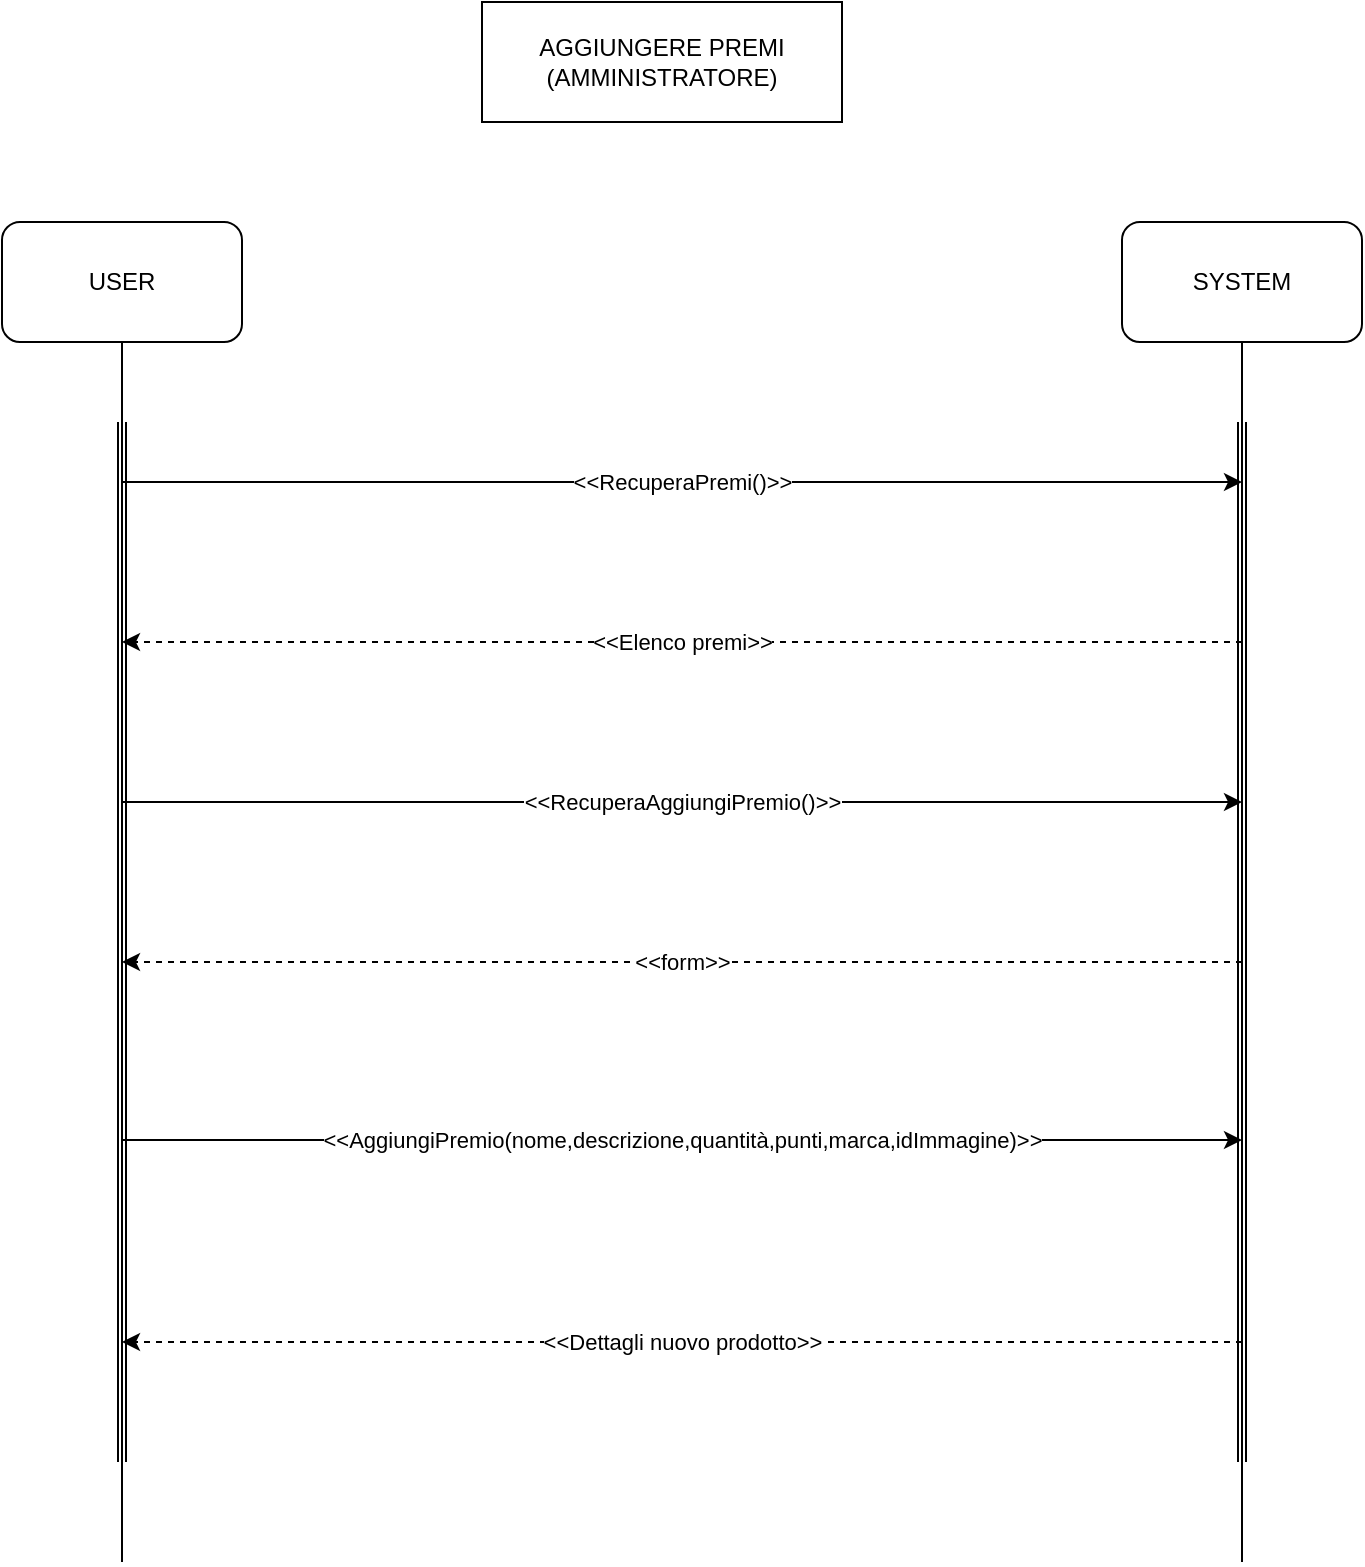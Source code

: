 <mxfile version="14.6.13" type="device"><diagram id="nvXSl07QjHpnNMEfDx-o" name="Pagina-1"><mxGraphModel dx="853" dy="493" grid="1" gridSize="10" guides="1" tooltips="1" connect="1" arrows="1" fold="1" page="1" pageScale="1" pageWidth="1600" pageHeight="1200" math="0" shadow="0"><root><mxCell id="0"/><mxCell id="1" parent="0"/><mxCell id="pZG9d-gnA-NLlTHkJzEd-1" value="USER" style="rounded=1;whiteSpace=wrap;html=1;" parent="1" vertex="1"><mxGeometry x="310" y="140" width="120" height="60" as="geometry"/></mxCell><mxCell id="pZG9d-gnA-NLlTHkJzEd-2" value="SYSTEM" style="rounded=1;whiteSpace=wrap;html=1;" parent="1" vertex="1"><mxGeometry x="870" y="140" width="120" height="60" as="geometry"/></mxCell><mxCell id="pZG9d-gnA-NLlTHkJzEd-3" value="" style="endArrow=none;html=1;exitX=0.5;exitY=1;exitDx=0;exitDy=0;" parent="1" source="pZG9d-gnA-NLlTHkJzEd-1" edge="1"><mxGeometry width="50" height="50" relative="1" as="geometry"><mxPoint x="770" y="630" as="sourcePoint"/><mxPoint x="370" y="810" as="targetPoint"/></mxGeometry></mxCell><mxCell id="pZG9d-gnA-NLlTHkJzEd-4" value="" style="endArrow=none;html=1;entryX=0.5;entryY=1;entryDx=0;entryDy=0;" parent="1" target="pZG9d-gnA-NLlTHkJzEd-2" edge="1"><mxGeometry width="50" height="50" relative="1" as="geometry"><mxPoint x="930" y="810" as="sourcePoint"/><mxPoint x="820" y="580" as="targetPoint"/></mxGeometry></mxCell><mxCell id="pZG9d-gnA-NLlTHkJzEd-5" value="" style="shape=link;html=1;" parent="1" edge="1"><mxGeometry width="100" relative="1" as="geometry"><mxPoint x="370" y="240" as="sourcePoint"/><mxPoint x="370" y="760" as="targetPoint"/></mxGeometry></mxCell><mxCell id="pZG9d-gnA-NLlTHkJzEd-6" value="" style="shape=link;html=1;" parent="1" edge="1"><mxGeometry width="100" relative="1" as="geometry"><mxPoint x="930" y="240" as="sourcePoint"/><mxPoint x="930" y="760" as="targetPoint"/></mxGeometry></mxCell><mxCell id="pZG9d-gnA-NLlTHkJzEd-8" value="AGGIUNGERE PREMI&lt;br&gt;(AMMINISTRATORE)" style="rounded=0;whiteSpace=wrap;html=1;" parent="1" vertex="1"><mxGeometry x="550" y="30" width="180" height="60" as="geometry"/></mxCell><mxCell id="pZG9d-gnA-NLlTHkJzEd-16" value="" style="endArrow=classic;html=1;" parent="1" edge="1"><mxGeometry relative="1" as="geometry"><mxPoint x="370" y="270" as="sourcePoint"/><mxPoint x="930" y="270" as="targetPoint"/><Array as="points"><mxPoint x="650" y="270"/></Array></mxGeometry></mxCell><mxCell id="pZG9d-gnA-NLlTHkJzEd-17" value="&amp;lt;&amp;lt;RecuperaPremi()&amp;gt;&amp;gt;" style="edgeLabel;resizable=0;html=1;align=center;verticalAlign=middle;" parent="pZG9d-gnA-NLlTHkJzEd-16" connectable="0" vertex="1"><mxGeometry relative="1" as="geometry"/></mxCell><mxCell id="pZG9d-gnA-NLlTHkJzEd-19" value="" style="endArrow=classic;html=1;dashed=1;" parent="1" edge="1"><mxGeometry relative="1" as="geometry"><mxPoint x="930" y="350" as="sourcePoint"/><mxPoint x="370" y="350" as="targetPoint"/></mxGeometry></mxCell><mxCell id="pZG9d-gnA-NLlTHkJzEd-20" value="&amp;lt;&amp;lt;Elenco premi&amp;gt;&amp;gt;" style="edgeLabel;resizable=0;html=1;align=center;verticalAlign=middle;" parent="pZG9d-gnA-NLlTHkJzEd-19" connectable="0" vertex="1"><mxGeometry relative="1" as="geometry"/></mxCell><mxCell id="pZG9d-gnA-NLlTHkJzEd-26" value="" style="endArrow=classic;html=1;" parent="1" edge="1"><mxGeometry relative="1" as="geometry"><mxPoint x="370" y="430" as="sourcePoint"/><mxPoint x="930.0" y="430" as="targetPoint"/><Array as="points"><mxPoint x="650.0" y="430"/></Array></mxGeometry></mxCell><mxCell id="pZG9d-gnA-NLlTHkJzEd-27" value="&amp;lt;&amp;lt;RecuperaAggiungiPremio()&amp;gt;&amp;gt;" style="edgeLabel;resizable=0;html=1;align=center;verticalAlign=middle;" parent="pZG9d-gnA-NLlTHkJzEd-26" connectable="0" vertex="1"><mxGeometry relative="1" as="geometry"/></mxCell><mxCell id="pZG9d-gnA-NLlTHkJzEd-30" value="" style="endArrow=classic;html=1;dashed=1;" parent="1" edge="1"><mxGeometry relative="1" as="geometry"><mxPoint x="930" y="510" as="sourcePoint"/><mxPoint x="370.0" y="510" as="targetPoint"/></mxGeometry></mxCell><mxCell id="pZG9d-gnA-NLlTHkJzEd-31" value="&amp;lt;&amp;lt;form&amp;gt;&amp;gt;" style="edgeLabel;resizable=0;html=1;align=center;verticalAlign=middle;" parent="pZG9d-gnA-NLlTHkJzEd-30" connectable="0" vertex="1"><mxGeometry relative="1" as="geometry"/></mxCell><mxCell id="xS7WTWvamtq0fzJ_XkbA-1" value="" style="endArrow=classic;html=1;" parent="1" edge="1"><mxGeometry relative="1" as="geometry"><mxPoint x="370" y="599" as="sourcePoint"/><mxPoint x="930.0" y="599" as="targetPoint"/><Array as="points"><mxPoint x="650.0" y="599"/></Array></mxGeometry></mxCell><mxCell id="xS7WTWvamtq0fzJ_XkbA-2" value="&amp;lt;&amp;lt;AggiungiPremio(nome,descrizione,quantità,punti,marca,idImmagine)&amp;gt;&amp;gt;" style="edgeLabel;resizable=0;html=1;align=center;verticalAlign=middle;" parent="xS7WTWvamtq0fzJ_XkbA-1" connectable="0" vertex="1"><mxGeometry relative="1" as="geometry"/></mxCell><mxCell id="xS7WTWvamtq0fzJ_XkbA-3" value="" style="endArrow=classic;html=1;dashed=1;" parent="1" edge="1"><mxGeometry relative="1" as="geometry"><mxPoint x="930" y="700" as="sourcePoint"/><mxPoint x="370.0" y="700" as="targetPoint"/></mxGeometry></mxCell><mxCell id="xS7WTWvamtq0fzJ_XkbA-4" value="&amp;lt;&amp;lt;Dettagli nuovo prodotto&amp;gt;&amp;gt;" style="edgeLabel;resizable=0;html=1;align=center;verticalAlign=middle;" parent="xS7WTWvamtq0fzJ_XkbA-3" connectable="0" vertex="1"><mxGeometry relative="1" as="geometry"/></mxCell></root></mxGraphModel></diagram></mxfile>